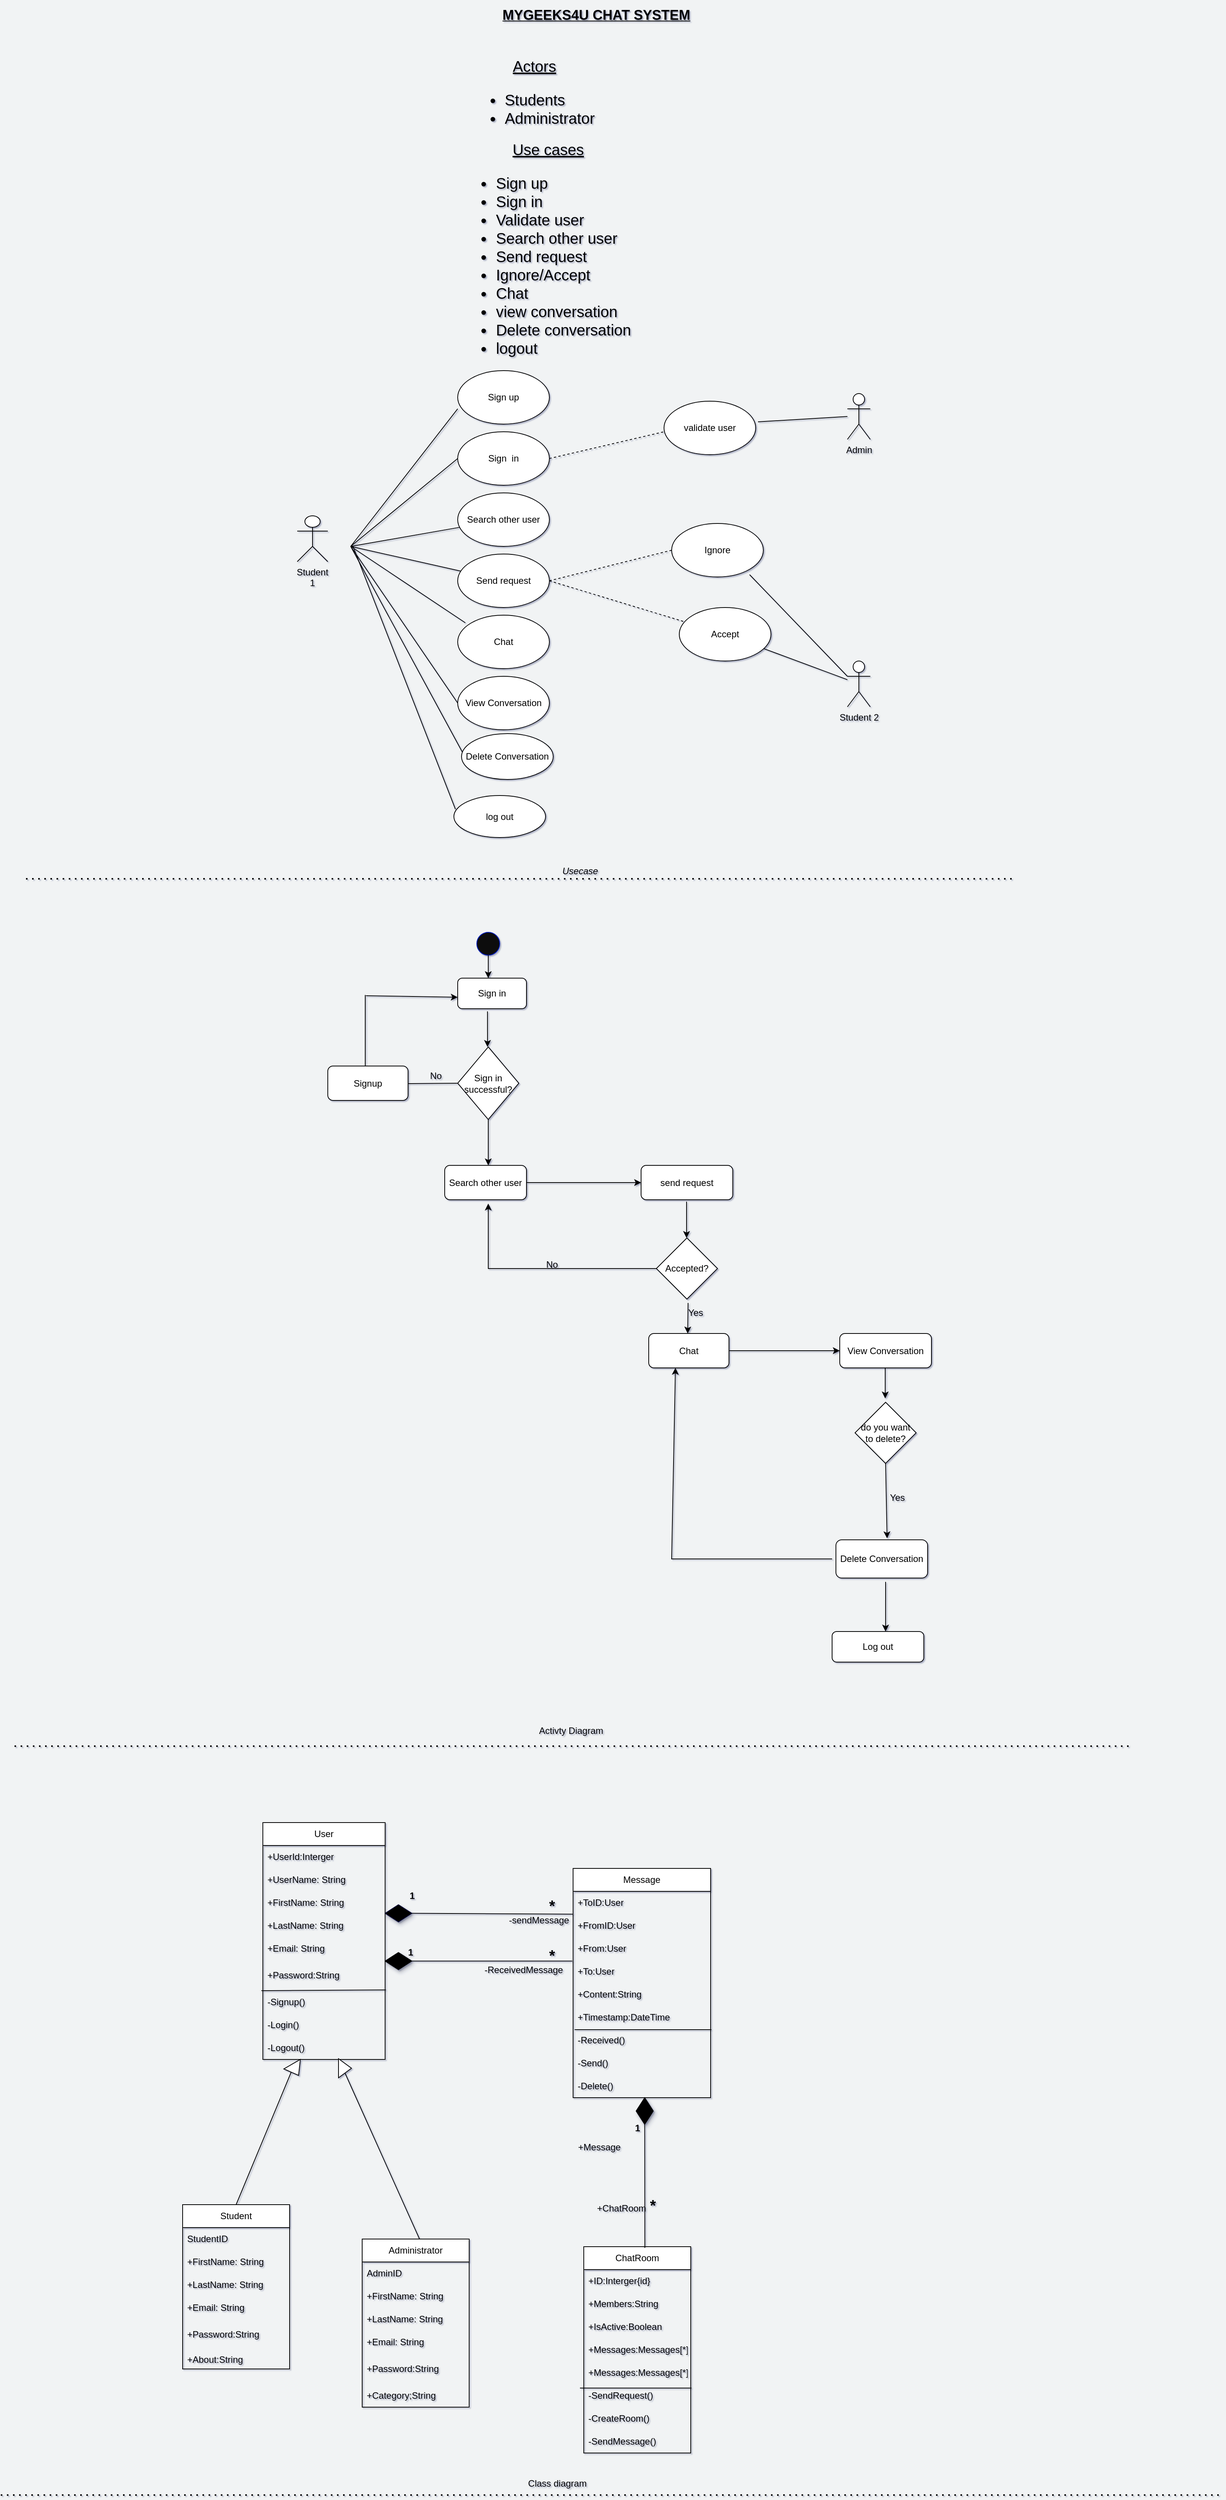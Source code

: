 <mxfile version="21.6.8" type="device">
  <diagram name="Page-1" id="Z4-X76-_i8K1NC46vteE">
    <mxGraphModel dx="1539" dy="2340" grid="1" gridSize="5" guides="1" tooltips="1" connect="1" arrows="1" fold="1" page="1" pageScale="1" pageWidth="1100" pageHeight="850" background="#f1f3f4" math="0" shadow="1">
      <root>
        <object label="" id="0">
          <mxCell />
        </object>
        <mxCell id="1" parent="0" />
        <object label="Student 1" id="GSfRpf7HkKTyRdPEapyl-1">
          <mxCell style="shape=umlActor;verticalLabelPosition=bottom;verticalAlign=top;html=1;outlineConnect=0;whiteSpace=wrap;" parent="1" vertex="1">
            <mxGeometry x="-90" y="-950" width="40" height="60" as="geometry" />
          </mxCell>
        </object>
        <mxCell id="m34tFxrEt88R47XqFKir-2" value="Sign up" style="ellipse;whiteSpace=wrap;html=1;" parent="1" vertex="1">
          <mxGeometry x="120" y="-1140" width="120" height="70" as="geometry" />
        </mxCell>
        <mxCell id="m34tFxrEt88R47XqFKir-3" value="Sign&amp;nbsp; in" style="ellipse;whiteSpace=wrap;html=1;" parent="1" vertex="1">
          <mxGeometry x="120" y="-1060" width="120" height="70" as="geometry" />
        </mxCell>
        <mxCell id="m34tFxrEt88R47XqFKir-4" value="Search other user" style="ellipse;whiteSpace=wrap;html=1;" parent="1" vertex="1">
          <mxGeometry x="120" y="-980" width="120" height="70" as="geometry" />
        </mxCell>
        <mxCell id="m34tFxrEt88R47XqFKir-5" value="&lt;b&gt;&lt;font style=&quot;font-size: 18px;&quot;&gt;&lt;u&gt;MYGEEKS4U CHAT SYSTEM&lt;/u&gt;&lt;/font&gt;&lt;/b&gt;" style="text;html=1;align=center;verticalAlign=middle;resizable=0;points=[];autosize=1;strokeColor=none;fillColor=none;" parent="1" vertex="1">
          <mxGeometry x="168" y="-1625" width="265" height="40" as="geometry" />
        </mxCell>
        <mxCell id="m34tFxrEt88R47XqFKir-6" value="Send request" style="ellipse;whiteSpace=wrap;html=1;" parent="1" vertex="1">
          <mxGeometry x="120" y="-900" width="120" height="70" as="geometry" />
        </mxCell>
        <mxCell id="m34tFxrEt88R47XqFKir-7" value="Chat" style="ellipse;whiteSpace=wrap;html=1;" parent="1" vertex="1">
          <mxGeometry x="120" y="-820" width="120" height="70" as="geometry" />
        </mxCell>
        <mxCell id="m34tFxrEt88R47XqFKir-8" value="View Conversation" style="ellipse;whiteSpace=wrap;html=1;" parent="1" vertex="1">
          <mxGeometry x="120" y="-740" width="120" height="70" as="geometry" />
        </mxCell>
        <mxCell id="m34tFxrEt88R47XqFKir-9" value="Delete Conversation" style="ellipse;whiteSpace=wrap;html=1;" parent="1" vertex="1">
          <mxGeometry x="125" y="-665" width="120" height="60" as="geometry" />
        </mxCell>
        <mxCell id="m34tFxrEt88R47XqFKir-10" value="" style="endArrow=none;html=1;rounded=0;entryX=0;entryY=0.714;entryDx=0;entryDy=0;entryPerimeter=0;" parent="1" target="m34tFxrEt88R47XqFKir-2" edge="1">
          <mxGeometry width="50" height="50" relative="1" as="geometry">
            <mxPoint x="-20" y="-910" as="sourcePoint" />
            <mxPoint x="30" y="-960" as="targetPoint" />
          </mxGeometry>
        </mxCell>
        <mxCell id="m34tFxrEt88R47XqFKir-11" value="" style="endArrow=none;html=1;rounded=0;" parent="1" target="m34tFxrEt88R47XqFKir-6" edge="1">
          <mxGeometry width="50" height="50" relative="1" as="geometry">
            <mxPoint x="-20" y="-910" as="sourcePoint" />
            <mxPoint x="50" y="-930" as="targetPoint" />
          </mxGeometry>
        </mxCell>
        <mxCell id="m34tFxrEt88R47XqFKir-12" value="" style="endArrow=none;html=1;rounded=0;" parent="1" target="m34tFxrEt88R47XqFKir-4" edge="1">
          <mxGeometry width="50" height="50" relative="1" as="geometry">
            <mxPoint x="-20" y="-910" as="sourcePoint" />
            <mxPoint x="40" y="-950" as="targetPoint" />
          </mxGeometry>
        </mxCell>
        <mxCell id="m34tFxrEt88R47XqFKir-13" value="" style="endArrow=none;html=1;rounded=0;entryX=0;entryY=0.5;entryDx=0;entryDy=0;" parent="1" target="m34tFxrEt88R47XqFKir-3" edge="1">
          <mxGeometry width="50" height="50" relative="1" as="geometry">
            <mxPoint x="-20" y="-910" as="sourcePoint" />
            <mxPoint x="30" y="-960" as="targetPoint" />
          </mxGeometry>
        </mxCell>
        <mxCell id="m34tFxrEt88R47XqFKir-14" value="" style="endArrow=none;html=1;rounded=0;" parent="1" edge="1">
          <mxGeometry width="50" height="50" relative="1" as="geometry">
            <mxPoint x="-20" y="-910" as="sourcePoint" />
            <mxPoint x="-20" y="-910" as="targetPoint" />
            <Array as="points">
              <mxPoint x="130" y="-810" />
            </Array>
          </mxGeometry>
        </mxCell>
        <mxCell id="m34tFxrEt88R47XqFKir-16" value="" style="endArrow=none;html=1;rounded=0;entryX=0;entryY=0.5;entryDx=0;entryDy=0;" parent="1" target="m34tFxrEt88R47XqFKir-8" edge="1">
          <mxGeometry width="50" height="50" relative="1" as="geometry">
            <mxPoint x="-20" y="-910" as="sourcePoint" />
            <mxPoint x="10" y="-850" as="targetPoint" />
          </mxGeometry>
        </mxCell>
        <mxCell id="m34tFxrEt88R47XqFKir-24" value="" style="endArrow=none;html=1;rounded=0;exitX=0.008;exitY=0.4;exitDx=0;exitDy=0;exitPerimeter=0;" parent="1" source="m34tFxrEt88R47XqFKir-9" edge="1">
          <mxGeometry width="50" height="50" relative="1" as="geometry">
            <mxPoint y="-780" as="sourcePoint" />
            <mxPoint x="-20" y="-910" as="targetPoint" />
          </mxGeometry>
        </mxCell>
        <mxCell id="m34tFxrEt88R47XqFKir-28" value="Student 2" style="shape=umlActor;verticalLabelPosition=bottom;verticalAlign=top;html=1;outlineConnect=0;" parent="1" vertex="1">
          <mxGeometry x="630" y="-760" width="30" height="60" as="geometry" />
        </mxCell>
        <mxCell id="m34tFxrEt88R47XqFKir-29" value="Ignore" style="ellipse;whiteSpace=wrap;html=1;" parent="1" vertex="1">
          <mxGeometry x="400" y="-940" width="120" height="70" as="geometry" />
        </mxCell>
        <mxCell id="m34tFxrEt88R47XqFKir-30" value="Accept" style="ellipse;whiteSpace=wrap;html=1;" parent="1" vertex="1">
          <mxGeometry x="410" y="-830" width="120" height="70" as="geometry" />
        </mxCell>
        <mxCell id="m34tFxrEt88R47XqFKir-32" value="" style="endArrow=none;dashed=1;html=1;rounded=0;entryX=0.058;entryY=0.267;entryDx=0;entryDy=0;entryPerimeter=0;exitX=1;exitY=0.5;exitDx=0;exitDy=0;" parent="1" source="m34tFxrEt88R47XqFKir-6" target="m34tFxrEt88R47XqFKir-30" edge="1">
          <mxGeometry width="50" height="50" relative="1" as="geometry">
            <mxPoint x="250" y="-790" as="sourcePoint" />
            <mxPoint x="460" y="-870" as="targetPoint" />
          </mxGeometry>
        </mxCell>
        <mxCell id="m34tFxrEt88R47XqFKir-33" value="" style="endArrow=none;dashed=1;html=1;rounded=0;entryX=0;entryY=0.5;entryDx=0;entryDy=0;exitX=1;exitY=0.5;exitDx=0;exitDy=0;" parent="1" source="m34tFxrEt88R47XqFKir-6" target="m34tFxrEt88R47XqFKir-29" edge="1">
          <mxGeometry width="50" height="50" relative="1" as="geometry">
            <mxPoint x="250" y="-870" as="sourcePoint" />
            <mxPoint x="460" y="-870" as="targetPoint" />
          </mxGeometry>
        </mxCell>
        <mxCell id="m34tFxrEt88R47XqFKir-34" value="" style="endArrow=none;html=1;rounded=0;entryX=0.85;entryY=0.957;entryDx=0;entryDy=0;entryPerimeter=0;" parent="1" target="m34tFxrEt88R47XqFKir-29" edge="1">
          <mxGeometry width="50" height="50" relative="1" as="geometry">
            <mxPoint x="630" y="-740" as="sourcePoint" />
            <mxPoint x="460" y="-870" as="targetPoint" />
          </mxGeometry>
        </mxCell>
        <mxCell id="m34tFxrEt88R47XqFKir-35" value="" style="endArrow=none;html=1;rounded=0;" parent="1" source="m34tFxrEt88R47XqFKir-28" target="m34tFxrEt88R47XqFKir-30" edge="1">
          <mxGeometry width="50" height="50" relative="1" as="geometry">
            <mxPoint x="410" y="-820" as="sourcePoint" />
            <mxPoint x="460" y="-870" as="targetPoint" />
          </mxGeometry>
        </mxCell>
        <mxCell id="m34tFxrEt88R47XqFKir-45" value="Admin&lt;br&gt;" style="shape=umlActor;verticalLabelPosition=bottom;verticalAlign=top;html=1;outlineConnect=0;" parent="1" vertex="1">
          <mxGeometry x="630" y="-1110" width="30" height="60" as="geometry" />
        </mxCell>
        <mxCell id="m34tFxrEt88R47XqFKir-46" value="validate user" style="ellipse;whiteSpace=wrap;html=1;" parent="1" vertex="1">
          <mxGeometry x="390" y="-1100" width="120" height="70" as="geometry" />
        </mxCell>
        <mxCell id="m34tFxrEt88R47XqFKir-48" value="" style="endArrow=none;html=1;rounded=0;exitX=1.025;exitY=0.386;exitDx=0;exitDy=0;exitPerimeter=0;" parent="1" source="m34tFxrEt88R47XqFKir-46" edge="1">
          <mxGeometry width="50" height="50" relative="1" as="geometry">
            <mxPoint x="580" y="-1030" as="sourcePoint" />
            <mxPoint x="630" y="-1080" as="targetPoint" />
          </mxGeometry>
        </mxCell>
        <mxCell id="m34tFxrEt88R47XqFKir-49" value="" style="endArrow=none;dashed=1;html=1;rounded=0;exitX=1;exitY=0.5;exitDx=0;exitDy=0;" parent="1" source="m34tFxrEt88R47XqFKir-3" edge="1">
          <mxGeometry width="50" height="50" relative="1" as="geometry">
            <mxPoint x="340" y="-1010" as="sourcePoint" />
            <mxPoint x="390" y="-1060" as="targetPoint" />
          </mxGeometry>
        </mxCell>
        <mxCell id="nk-HW6-lT5jXHNS1FOjJ-2" value="" style="ellipse;whiteSpace=wrap;html=1;aspect=fixed;strokeColor=#001DBC;fillColor=#0a0a0a;fontColor=#ffffff;" parent="1" vertex="1">
          <mxGeometry x="145" y="-405" width="30" height="30" as="geometry" />
        </mxCell>
        <mxCell id="nk-HW6-lT5jXHNS1FOjJ-3" value="Sign in" style="rounded=1;whiteSpace=wrap;html=1;" parent="1" vertex="1">
          <mxGeometry x="120" y="-345" width="90" height="40" as="geometry" />
        </mxCell>
        <mxCell id="nk-HW6-lT5jXHNS1FOjJ-4" value="" style="endArrow=classic;html=1;rounded=0;" parent="1" edge="1">
          <mxGeometry width="50" height="50" relative="1" as="geometry">
            <mxPoint x="160" y="-375" as="sourcePoint" />
            <mxPoint x="160" y="-345" as="targetPoint" />
          </mxGeometry>
        </mxCell>
        <mxCell id="nk-HW6-lT5jXHNS1FOjJ-5" value="Sign in successful?" style="rhombus;whiteSpace=wrap;html=1;" parent="1" vertex="1">
          <mxGeometry x="120" y="-255" width="80" height="95" as="geometry" />
        </mxCell>
        <mxCell id="nk-HW6-lT5jXHNS1FOjJ-6" value="" style="endArrow=classic;html=1;rounded=0;exitX=0.433;exitY=1.089;exitDx=0;exitDy=0;exitPerimeter=0;" parent="1" source="nk-HW6-lT5jXHNS1FOjJ-3" edge="1">
          <mxGeometry width="50" height="50" relative="1" as="geometry">
            <mxPoint x="135" y="-305" as="sourcePoint" />
            <mxPoint x="159" y="-255" as="targetPoint" />
          </mxGeometry>
        </mxCell>
        <mxCell id="nk-HW6-lT5jXHNS1FOjJ-7" value="" style="endArrow=none;html=1;rounded=0;exitX=0;exitY=0.5;exitDx=0;exitDy=0;" parent="1" source="nk-HW6-lT5jXHNS1FOjJ-5" edge="1">
          <mxGeometry width="50" height="50" relative="1" as="geometry">
            <mxPoint x="165" y="-120" as="sourcePoint" />
            <mxPoint x="55" y="-207" as="targetPoint" />
          </mxGeometry>
        </mxCell>
        <mxCell id="nk-HW6-lT5jXHNS1FOjJ-8" value="No" style="text;html=1;align=center;verticalAlign=middle;resizable=0;points=[];autosize=1;strokeColor=none;fillColor=none;" parent="1" vertex="1">
          <mxGeometry x="73" y="-232" width="35" height="30" as="geometry" />
        </mxCell>
        <mxCell id="nk-HW6-lT5jXHNS1FOjJ-9" value="Signup" style="rounded=1;whiteSpace=wrap;html=1;" parent="1" vertex="1">
          <mxGeometry x="-50" y="-230" width="105" height="45" as="geometry" />
        </mxCell>
        <mxCell id="nk-HW6-lT5jXHNS1FOjJ-10" value="" style="endArrow=none;html=1;rounded=0;" parent="1" edge="1">
          <mxGeometry width="50" height="50" relative="1" as="geometry">
            <mxPoint x="-1" y="-230" as="sourcePoint" />
            <mxPoint x="-1" y="-323" as="targetPoint" />
          </mxGeometry>
        </mxCell>
        <mxCell id="nk-HW6-lT5jXHNS1FOjJ-11" value="" style="endArrow=classic;html=1;rounded=0;" parent="1" edge="1">
          <mxGeometry width="50" height="50" relative="1" as="geometry">
            <mxPoint y="-322" as="sourcePoint" />
            <mxPoint x="120" y="-320" as="targetPoint" />
          </mxGeometry>
        </mxCell>
        <mxCell id="nk-HW6-lT5jXHNS1FOjJ-15" value="" style="endArrow=classic;html=1;rounded=0;" parent="1" source="nk-HW6-lT5jXHNS1FOjJ-5" edge="1">
          <mxGeometry width="50" height="50" relative="1" as="geometry">
            <mxPoint x="160" y="-155" as="sourcePoint" />
            <mxPoint x="160" y="-100" as="targetPoint" />
          </mxGeometry>
        </mxCell>
        <mxCell id="nk-HW6-lT5jXHNS1FOjJ-16" value="Search other user" style="rounded=1;whiteSpace=wrap;html=1;" parent="1" vertex="1">
          <mxGeometry x="103" y="-100" width="107" height="45" as="geometry" />
        </mxCell>
        <mxCell id="nk-HW6-lT5jXHNS1FOjJ-17" value="send request" style="rounded=1;whiteSpace=wrap;html=1;" parent="1" vertex="1">
          <mxGeometry x="360" y="-100" width="120" height="45" as="geometry" />
        </mxCell>
        <mxCell id="nk-HW6-lT5jXHNS1FOjJ-18" value="" style="endArrow=classic;html=1;rounded=0;exitX=1;exitY=0.5;exitDx=0;exitDy=0;entryX=0;entryY=0.5;entryDx=0;entryDy=0;" parent="1" source="nk-HW6-lT5jXHNS1FOjJ-16" target="nk-HW6-lT5jXHNS1FOjJ-17" edge="1">
          <mxGeometry width="50" height="50" relative="1" as="geometry">
            <mxPoint x="215" y="-65" as="sourcePoint" />
            <mxPoint x="265" y="-115" as="targetPoint" />
          </mxGeometry>
        </mxCell>
        <mxCell id="nk-HW6-lT5jXHNS1FOjJ-19" value="Accepted?" style="rhombus;whiteSpace=wrap;html=1;" parent="1" vertex="1">
          <mxGeometry x="380" y="-5" width="80" height="80" as="geometry" />
        </mxCell>
        <mxCell id="nk-HW6-lT5jXHNS1FOjJ-20" value="" style="endArrow=classic;html=1;rounded=0;" parent="1" edge="1">
          <mxGeometry width="50" height="50" relative="1" as="geometry">
            <mxPoint x="419.5" y="-52.5" as="sourcePoint" />
            <mxPoint x="419.5" y="-5" as="targetPoint" />
          </mxGeometry>
        </mxCell>
        <mxCell id="nk-HW6-lT5jXHNS1FOjJ-22" value="Chat&lt;br&gt;" style="rounded=1;whiteSpace=wrap;html=1;" parent="1" vertex="1">
          <mxGeometry x="370" y="120" width="105" height="45" as="geometry" />
        </mxCell>
        <mxCell id="nk-HW6-lT5jXHNS1FOjJ-23" value="" style="endArrow=classic;html=1;rounded=0;" parent="1" edge="1">
          <mxGeometry width="50" height="50" relative="1" as="geometry">
            <mxPoint x="421.48" y="80" as="sourcePoint" />
            <mxPoint x="421" y="120" as="targetPoint" />
          </mxGeometry>
        </mxCell>
        <mxCell id="nk-HW6-lT5jXHNS1FOjJ-24" value="Yes" style="text;html=1;align=center;verticalAlign=middle;resizable=0;points=[];autosize=1;strokeColor=none;fillColor=none;" parent="1" vertex="1">
          <mxGeometry x="411" y="78" width="40" height="30" as="geometry" />
        </mxCell>
        <mxCell id="nk-HW6-lT5jXHNS1FOjJ-26" value="" style="endArrow=classic;html=1;rounded=0;exitX=0;exitY=0.5;exitDx=0;exitDy=0;" parent="1" source="nk-HW6-lT5jXHNS1FOjJ-19" edge="1">
          <mxGeometry width="50" height="50" relative="1" as="geometry">
            <mxPoint x="343.5" y="137" as="sourcePoint" />
            <mxPoint x="160" y="-50" as="targetPoint" />
            <Array as="points">
              <mxPoint x="160" y="35" />
            </Array>
          </mxGeometry>
        </mxCell>
        <mxCell id="nk-HW6-lT5jXHNS1FOjJ-32" value="No" style="text;html=1;align=center;verticalAlign=middle;resizable=0;points=[];autosize=1;strokeColor=none;fillColor=none;" parent="1" vertex="1">
          <mxGeometry x="225" y="15" width="35" height="30" as="geometry" />
        </mxCell>
        <mxCell id="nk-HW6-lT5jXHNS1FOjJ-33" value="" style="endArrow=none;dashed=1;html=1;dashPattern=1 3;strokeWidth=2;rounded=0;" parent="1" edge="1">
          <mxGeometry width="50" height="50" relative="1" as="geometry">
            <mxPoint x="-445" y="-475" as="sourcePoint" />
            <mxPoint x="851" y="-475" as="targetPoint" />
          </mxGeometry>
        </mxCell>
        <mxCell id="nk-HW6-lT5jXHNS1FOjJ-34" value="&lt;i&gt;Usecase&lt;/i&gt;" style="text;html=1;align=left;verticalAlign=middle;resizable=0;points=[];autosize=1;strokeColor=none;fillColor=none;" parent="1" vertex="1">
          <mxGeometry x="255" y="-500" width="70" height="30" as="geometry" />
        </mxCell>
        <mxCell id="nk-HW6-lT5jXHNS1FOjJ-35" value="View Conversation" style="rounded=1;whiteSpace=wrap;html=1;" parent="1" vertex="1">
          <mxGeometry x="620" y="120" width="120" height="45" as="geometry" />
        </mxCell>
        <mxCell id="nk-HW6-lT5jXHNS1FOjJ-36" value="Delete Conversation" style="rounded=1;whiteSpace=wrap;html=1;" parent="1" vertex="1">
          <mxGeometry x="615" y="390" width="120" height="50" as="geometry" />
        </mxCell>
        <mxCell id="nk-HW6-lT5jXHNS1FOjJ-37" value="do you want to delete?" style="rhombus;whiteSpace=wrap;html=1;" parent="1" vertex="1">
          <mxGeometry x="640" y="210" width="80" height="80" as="geometry" />
        </mxCell>
        <mxCell id="nk-HW6-lT5jXHNS1FOjJ-38" value="" style="endArrow=classic;html=1;rounded=0;entryX=0;entryY=0.5;entryDx=0;entryDy=0;exitX=1;exitY=0.5;exitDx=0;exitDy=0;" parent="1" source="nk-HW6-lT5jXHNS1FOjJ-22" target="nk-HW6-lT5jXHNS1FOjJ-35" edge="1">
          <mxGeometry width="50" height="50" relative="1" as="geometry">
            <mxPoint x="415" y="180" as="sourcePoint" />
            <mxPoint x="465" y="130" as="targetPoint" />
          </mxGeometry>
        </mxCell>
        <mxCell id="nk-HW6-lT5jXHNS1FOjJ-39" value="" style="endArrow=classic;html=1;rounded=0;" parent="1" edge="1">
          <mxGeometry width="50" height="50" relative="1" as="geometry">
            <mxPoint x="679.5" y="165" as="sourcePoint" />
            <mxPoint x="679.5" y="205" as="targetPoint" />
          </mxGeometry>
        </mxCell>
        <mxCell id="nk-HW6-lT5jXHNS1FOjJ-40" value="" style="endArrow=classic;html=1;rounded=0;exitX=0.5;exitY=1;exitDx=0;exitDy=0;entryX=0.558;entryY=-0.04;entryDx=0;entryDy=0;entryPerimeter=0;" parent="1" source="nk-HW6-lT5jXHNS1FOjJ-37" target="nk-HW6-lT5jXHNS1FOjJ-36" edge="1">
          <mxGeometry width="50" height="50" relative="1" as="geometry">
            <mxPoint x="420" y="405" as="sourcePoint" />
            <mxPoint x="425" y="430" as="targetPoint" />
          </mxGeometry>
        </mxCell>
        <mxCell id="nk-HW6-lT5jXHNS1FOjJ-41" value="Yes" style="text;html=1;align=center;verticalAlign=middle;resizable=0;points=[];autosize=1;strokeColor=none;fillColor=none;" parent="1" vertex="1">
          <mxGeometry x="675" y="320" width="40" height="30" as="geometry" />
        </mxCell>
        <mxCell id="nk-HW6-lT5jXHNS1FOjJ-42" value="" style="endArrow=classic;html=1;rounded=0;entryX=0.333;entryY=1;entryDx=0;entryDy=0;entryPerimeter=0;" parent="1" target="nk-HW6-lT5jXHNS1FOjJ-22" edge="1">
          <mxGeometry width="50" height="50" relative="1" as="geometry">
            <mxPoint x="610" y="415" as="sourcePoint" />
            <mxPoint x="530" y="310" as="targetPoint" />
            <Array as="points">
              <mxPoint x="400" y="415" />
            </Array>
          </mxGeometry>
        </mxCell>
        <mxCell id="nk-HW6-lT5jXHNS1FOjJ-43" value="Log out" style="rounded=1;whiteSpace=wrap;html=1;" parent="1" vertex="1">
          <mxGeometry x="610" y="510" width="120" height="40" as="geometry" />
        </mxCell>
        <mxCell id="nk-HW6-lT5jXHNS1FOjJ-44" value="" style="endArrow=classic;html=1;rounded=0;entryX=0.583;entryY=0;entryDx=0;entryDy=0;entryPerimeter=0;" parent="1" target="nk-HW6-lT5jXHNS1FOjJ-43" edge="1">
          <mxGeometry width="50" height="50" relative="1" as="geometry">
            <mxPoint x="680" y="445" as="sourcePoint" />
            <mxPoint x="695" y="415" as="targetPoint" />
          </mxGeometry>
        </mxCell>
        <mxCell id="nk-HW6-lT5jXHNS1FOjJ-45" value="" style="endArrow=none;dashed=1;html=1;dashPattern=1 3;strokeWidth=2;rounded=0;" parent="1" edge="1">
          <mxGeometry width="50" height="50" relative="1" as="geometry">
            <mxPoint x="-460" y="660" as="sourcePoint" />
            <mxPoint x="1000" y="660" as="targetPoint" />
          </mxGeometry>
        </mxCell>
        <mxCell id="nk-HW6-lT5jXHNS1FOjJ-46" value="Activty Diagram" style="text;html=1;align=center;verticalAlign=middle;resizable=0;points=[];autosize=1;strokeColor=none;fillColor=none;" parent="1" vertex="1">
          <mxGeometry x="215" y="625" width="105" height="30" as="geometry" />
        </mxCell>
        <mxCell id="nk-HW6-lT5jXHNS1FOjJ-47" value="log out" style="ellipse;whiteSpace=wrap;html=1;" parent="1" vertex="1">
          <mxGeometry x="115" y="-584" width="120" height="55" as="geometry" />
        </mxCell>
        <mxCell id="nk-HW6-lT5jXHNS1FOjJ-50" value="" style="endArrow=none;html=1;rounded=0;exitX=0.017;exitY=0.327;exitDx=0;exitDy=0;exitPerimeter=0;" parent="1" source="nk-HW6-lT5jXHNS1FOjJ-47" edge="1">
          <mxGeometry width="50" height="50" relative="1" as="geometry">
            <mxPoint x="105" y="-565" as="sourcePoint" />
            <mxPoint x="-17" y="-910" as="targetPoint" />
          </mxGeometry>
        </mxCell>
        <mxCell id="jf0z8NG1vs1mf_S_j24v-9" value="User" style="swimlane;fontStyle=0;childLayout=stackLayout;horizontal=1;startSize=30;horizontalStack=0;resizeParent=1;resizeParentMax=0;resizeLast=0;collapsible=1;marginBottom=0;whiteSpace=wrap;html=1;" parent="1" vertex="1">
          <mxGeometry x="-135" y="760" width="160" height="310" as="geometry" />
        </mxCell>
        <mxCell id="Trp3Tn5dPviKlCJHLu38-11" value="+UserId:Interger" style="text;strokeColor=none;fillColor=none;align=left;verticalAlign=middle;spacingLeft=4;spacingRight=4;overflow=hidden;points=[[0,0.5],[1,0.5]];portConstraint=eastwest;rotatable=0;whiteSpace=wrap;html=1;" parent="jf0z8NG1vs1mf_S_j24v-9" vertex="1">
          <mxGeometry y="30" width="160" height="30" as="geometry" />
        </mxCell>
        <mxCell id="p6NRK59MVq9YujgwilfF-1" value="+UserName: String" style="text;strokeColor=none;fillColor=none;align=left;verticalAlign=middle;spacingLeft=4;spacingRight=4;overflow=hidden;points=[[0,0.5],[1,0.5]];portConstraint=eastwest;rotatable=0;whiteSpace=wrap;html=1;" vertex="1" parent="jf0z8NG1vs1mf_S_j24v-9">
          <mxGeometry y="60" width="160" height="30" as="geometry" />
        </mxCell>
        <mxCell id="Trp3Tn5dPviKlCJHLu38-4" value="+FirstName: String" style="text;strokeColor=none;fillColor=none;align=left;verticalAlign=middle;spacingLeft=4;spacingRight=4;overflow=hidden;points=[[0,0.5],[1,0.5]];portConstraint=eastwest;rotatable=0;whiteSpace=wrap;html=1;" parent="jf0z8NG1vs1mf_S_j24v-9" vertex="1">
          <mxGeometry y="90" width="160" height="30" as="geometry" />
        </mxCell>
        <mxCell id="jf0z8NG1vs1mf_S_j24v-10" value="+LastName: String" style="text;strokeColor=none;fillColor=none;align=left;verticalAlign=middle;spacingLeft=4;spacingRight=4;overflow=hidden;points=[[0,0.5],[1,0.5]];portConstraint=eastwest;rotatable=0;whiteSpace=wrap;html=1;" parent="jf0z8NG1vs1mf_S_j24v-9" vertex="1">
          <mxGeometry y="120" width="160" height="30" as="geometry" />
        </mxCell>
        <mxCell id="jf0z8NG1vs1mf_S_j24v-12" value="+Email: String" style="text;strokeColor=none;fillColor=none;align=left;verticalAlign=middle;spacingLeft=4;spacingRight=4;overflow=hidden;points=[[0,0.5],[1,0.5]];portConstraint=eastwest;rotatable=0;whiteSpace=wrap;html=1;" parent="jf0z8NG1vs1mf_S_j24v-9" vertex="1">
          <mxGeometry y="150" width="160" height="30" as="geometry" />
        </mxCell>
        <mxCell id="Trp3Tn5dPviKlCJHLu38-5" value="+Password:String" style="text;strokeColor=none;fillColor=none;align=left;verticalAlign=middle;spacingLeft=4;spacingRight=4;overflow=hidden;points=[[0,0.5],[1,0.5]];portConstraint=eastwest;rotatable=0;whiteSpace=wrap;html=1;" parent="jf0z8NG1vs1mf_S_j24v-9" vertex="1">
          <mxGeometry y="180" width="160" height="40" as="geometry" />
        </mxCell>
        <mxCell id="jf0z8NG1vs1mf_S_j24v-37" value="" style="endArrow=none;html=1;rounded=0;entryX=-0.012;entryY=0;entryDx=0;entryDy=0;entryPerimeter=0;exitX=1.006;exitY=-0.033;exitDx=0;exitDy=0;exitPerimeter=0;" parent="jf0z8NG1vs1mf_S_j24v-9" source="jf0z8NG1vs1mf_S_j24v-32" target="jf0z8NG1vs1mf_S_j24v-32" edge="1">
          <mxGeometry width="50" height="50" relative="1" as="geometry">
            <mxPoint x="200" y="247.5" as="sourcePoint" />
            <mxPoint x="235" y="317.5" as="targetPoint" />
          </mxGeometry>
        </mxCell>
        <mxCell id="jf0z8NG1vs1mf_S_j24v-32" value="-Signup()" style="text;strokeColor=none;fillColor=none;align=left;verticalAlign=middle;spacingLeft=4;spacingRight=4;overflow=hidden;points=[[0,0.5],[1,0.5]];portConstraint=eastwest;rotatable=1;whiteSpace=wrap;html=1;movable=1;resizable=1;deletable=1;editable=1;locked=0;connectable=1;" parent="jf0z8NG1vs1mf_S_j24v-9" vertex="1">
          <mxGeometry y="220" width="160" height="30" as="geometry" />
        </mxCell>
        <mxCell id="Trp3Tn5dPviKlCJHLu38-10" value="-Login()" style="text;strokeColor=none;fillColor=none;align=left;verticalAlign=middle;spacingLeft=4;spacingRight=4;overflow=hidden;points=[[0,0.5],[1,0.5]];portConstraint=eastwest;rotatable=1;whiteSpace=wrap;html=1;movable=1;resizable=1;deletable=1;editable=1;locked=0;connectable=1;" parent="jf0z8NG1vs1mf_S_j24v-9" vertex="1">
          <mxGeometry y="250" width="160" height="30" as="geometry" />
        </mxCell>
        <mxCell id="jf0z8NG1vs1mf_S_j24v-38" value="-Logout()" style="text;strokeColor=none;fillColor=none;align=left;verticalAlign=middle;spacingLeft=4;spacingRight=4;overflow=hidden;points=[[0,0.5],[1,0.5]];portConstraint=eastwest;rotatable=1;whiteSpace=wrap;html=1;movable=1;resizable=1;deletable=1;editable=1;locked=0;connectable=1;" parent="jf0z8NG1vs1mf_S_j24v-9" vertex="1">
          <mxGeometry y="280" width="160" height="30" as="geometry" />
        </mxCell>
        <mxCell id="jf0z8NG1vs1mf_S_j24v-13" value="Message" style="swimlane;fontStyle=0;childLayout=stackLayout;horizontal=1;startSize=30;horizontalStack=0;resizeParent=1;resizeParentMax=0;resizeLast=0;collapsible=1;marginBottom=0;whiteSpace=wrap;html=1;" parent="1" vertex="1">
          <mxGeometry x="271" y="820" width="180" height="300" as="geometry">
            <mxRectangle x="130" y="725" width="55" height="30" as="alternateBounds" />
          </mxGeometry>
        </mxCell>
        <mxCell id="Trp3Tn5dPviKlCJHLu38-33" value="+ToID:User" style="text;strokeColor=none;fillColor=none;align=left;verticalAlign=middle;spacingLeft=4;spacingRight=4;overflow=hidden;points=[[0,0.5],[1,0.5]];portConstraint=eastwest;rotatable=0;whiteSpace=wrap;html=1;" parent="jf0z8NG1vs1mf_S_j24v-13" vertex="1">
          <mxGeometry y="30" width="180" height="30" as="geometry" />
        </mxCell>
        <mxCell id="Trp3Tn5dPviKlCJHLu38-34" value="+FromID:User" style="text;strokeColor=none;fillColor=none;align=left;verticalAlign=middle;spacingLeft=4;spacingRight=4;overflow=hidden;points=[[0,0.5],[1,0.5]];portConstraint=eastwest;rotatable=0;whiteSpace=wrap;html=1;" parent="jf0z8NG1vs1mf_S_j24v-13" vertex="1">
          <mxGeometry y="60" width="180" height="30" as="geometry" />
        </mxCell>
        <mxCell id="jf0z8NG1vs1mf_S_j24v-17" value="+From:User" style="text;strokeColor=none;fillColor=none;align=left;verticalAlign=middle;spacingLeft=4;spacingRight=4;overflow=hidden;points=[[0,0.5],[1,0.5]];portConstraint=eastwest;rotatable=0;whiteSpace=wrap;html=1;" parent="jf0z8NG1vs1mf_S_j24v-13" vertex="1">
          <mxGeometry y="90" width="180" height="30" as="geometry" />
        </mxCell>
        <mxCell id="jf0z8NG1vs1mf_S_j24v-21" value="+To:User" style="text;strokeColor=none;fillColor=none;align=left;verticalAlign=middle;spacingLeft=4;spacingRight=4;overflow=hidden;points=[[0,0.5],[1,0.5]];portConstraint=eastwest;rotatable=0;whiteSpace=wrap;html=1;" parent="jf0z8NG1vs1mf_S_j24v-13" vertex="1">
          <mxGeometry y="120" width="180" height="30" as="geometry" />
        </mxCell>
        <mxCell id="jf0z8NG1vs1mf_S_j24v-14" value="+Content:String" style="text;strokeColor=none;fillColor=none;align=left;verticalAlign=middle;spacingLeft=4;spacingRight=4;overflow=hidden;points=[[0,0.5],[1,0.5]];portConstraint=eastwest;rotatable=0;whiteSpace=wrap;html=1;" parent="jf0z8NG1vs1mf_S_j24v-13" vertex="1">
          <mxGeometry y="150" width="180" height="30" as="geometry" />
        </mxCell>
        <mxCell id="jf0z8NG1vs1mf_S_j24v-16" value="+Timestamp:DateTime" style="text;strokeColor=none;fillColor=none;align=left;verticalAlign=middle;spacingLeft=4;spacingRight=4;overflow=hidden;points=[[0,0.5],[1,0.5]];portConstraint=eastwest;rotatable=0;whiteSpace=wrap;html=1;" parent="jf0z8NG1vs1mf_S_j24v-13" vertex="1">
          <mxGeometry y="180" width="180" height="30" as="geometry" />
        </mxCell>
        <mxCell id="Trp3Tn5dPviKlCJHLu38-35" value="-Received()" style="text;strokeColor=none;fillColor=none;align=left;verticalAlign=middle;spacingLeft=4;spacingRight=4;overflow=hidden;points=[[0,0.5],[1,0.5]];portConstraint=eastwest;rotatable=0;whiteSpace=wrap;html=1;" parent="jf0z8NG1vs1mf_S_j24v-13" vertex="1">
          <mxGeometry y="210" width="180" height="30" as="geometry" />
        </mxCell>
        <mxCell id="Trp3Tn5dPviKlCJHLu38-36" value="-Send()" style="text;strokeColor=none;fillColor=none;align=left;verticalAlign=middle;spacingLeft=4;spacingRight=4;overflow=hidden;points=[[0,0.5],[1,0.5]];portConstraint=eastwest;rotatable=0;whiteSpace=wrap;html=1;" parent="jf0z8NG1vs1mf_S_j24v-13" vertex="1">
          <mxGeometry y="240" width="180" height="30" as="geometry" />
        </mxCell>
        <mxCell id="Trp3Tn5dPviKlCJHLu38-40" value="-Delete()" style="text;strokeColor=none;fillColor=none;align=left;verticalAlign=middle;spacingLeft=4;spacingRight=4;overflow=hidden;points=[[0,0.5],[1,0.5]];portConstraint=eastwest;rotatable=0;whiteSpace=wrap;html=1;" parent="jf0z8NG1vs1mf_S_j24v-13" vertex="1">
          <mxGeometry y="270" width="180" height="30" as="geometry" />
        </mxCell>
        <mxCell id="Trp3Tn5dPviKlCJHLu38-43" value="" style="endArrow=none;html=1;rounded=0;exitX=0.011;exitY=0.033;exitDx=0;exitDy=0;exitPerimeter=0;entryX=1.006;entryY=0.033;entryDx=0;entryDy=0;entryPerimeter=0;" parent="jf0z8NG1vs1mf_S_j24v-13" source="Trp3Tn5dPviKlCJHLu38-35" target="Trp3Tn5dPviKlCJHLu38-35" edge="1">
          <mxGeometry width="50" height="50" relative="1" as="geometry">
            <mxPoint x="-16" y="210" as="sourcePoint" />
            <mxPoint x="34" y="160" as="targetPoint" />
          </mxGeometry>
        </mxCell>
        <mxCell id="jf0z8NG1vs1mf_S_j24v-22" value="ChatRoom" style="swimlane;fontStyle=0;childLayout=stackLayout;horizontal=1;startSize=30;horizontalStack=0;resizeParent=1;resizeParentMax=0;resizeLast=0;collapsible=1;marginBottom=0;whiteSpace=wrap;html=1;" parent="1" vertex="1">
          <mxGeometry x="285" y="1315" width="140" height="270" as="geometry" />
        </mxCell>
        <mxCell id="jf0z8NG1vs1mf_S_j24v-23" value="+ID:Interger{id}" style="text;strokeColor=none;fillColor=none;align=left;verticalAlign=middle;spacingLeft=4;spacingRight=4;overflow=hidden;points=[[0,0.5],[1,0.5]];portConstraint=eastwest;rotatable=0;whiteSpace=wrap;html=1;" parent="jf0z8NG1vs1mf_S_j24v-22" vertex="1">
          <mxGeometry y="30" width="140" height="30" as="geometry" />
        </mxCell>
        <mxCell id="Trp3Tn5dPviKlCJHLu38-3" value="+Members:String" style="text;strokeColor=none;fillColor=none;align=left;verticalAlign=middle;spacingLeft=4;spacingRight=4;overflow=hidden;points=[[0,0.5],[1,0.5]];portConstraint=eastwest;rotatable=0;whiteSpace=wrap;html=1;" parent="jf0z8NG1vs1mf_S_j24v-22" vertex="1">
          <mxGeometry y="60" width="140" height="30" as="geometry" />
        </mxCell>
        <mxCell id="jf0z8NG1vs1mf_S_j24v-24" value="+IsActive:Boolean" style="text;strokeColor=none;fillColor=none;align=left;verticalAlign=middle;spacingLeft=4;spacingRight=4;overflow=hidden;points=[[0,0.5],[1,0.5]];portConstraint=eastwest;rotatable=0;whiteSpace=wrap;html=1;" parent="jf0z8NG1vs1mf_S_j24v-22" vertex="1">
          <mxGeometry y="90" width="140" height="30" as="geometry" />
        </mxCell>
        <mxCell id="Trp3Tn5dPviKlCJHLu38-46" value="" style="endArrow=none;html=1;rounded=0;exitX=1.007;exitY=1.167;exitDx=0;exitDy=0;exitPerimeter=0;" parent="jf0z8NG1vs1mf_S_j24v-22" edge="1" source="jf0z8NG1vs1mf_S_j24v-25">
          <mxGeometry width="50" height="50" relative="1" as="geometry">
            <mxPoint x="-57.5" y="120" as="sourcePoint" />
            <mxPoint x="-5" y="185" as="targetPoint" />
          </mxGeometry>
        </mxCell>
        <mxCell id="p6NRK59MVq9YujgwilfF-11" value="+Messages:Messages[*]" style="text;strokeColor=none;fillColor=none;align=left;verticalAlign=middle;spacingLeft=4;spacingRight=4;overflow=hidden;points=[[0,0.5],[1,0.5]];portConstraint=eastwest;rotatable=0;whiteSpace=wrap;html=1;" vertex="1" parent="jf0z8NG1vs1mf_S_j24v-22">
          <mxGeometry y="120" width="140" height="30" as="geometry" />
        </mxCell>
        <mxCell id="jf0z8NG1vs1mf_S_j24v-25" value="+Messages:Messages[*]" style="text;strokeColor=none;fillColor=none;align=left;verticalAlign=middle;spacingLeft=4;spacingRight=4;overflow=hidden;points=[[0,0.5],[1,0.5]];portConstraint=eastwest;rotatable=0;whiteSpace=wrap;html=1;" parent="jf0z8NG1vs1mf_S_j24v-22" vertex="1">
          <mxGeometry y="150" width="140" height="30" as="geometry" />
        </mxCell>
        <mxCell id="jf0z8NG1vs1mf_S_j24v-35" value="-SendRequest()" style="text;strokeColor=none;fillColor=none;align=left;verticalAlign=middle;spacingLeft=4;spacingRight=4;overflow=hidden;points=[[0,0.5],[1,0.5]];portConstraint=eastwest;rotatable=0;whiteSpace=wrap;html=1;" parent="jf0z8NG1vs1mf_S_j24v-22" vertex="1">
          <mxGeometry y="180" width="140" height="30" as="geometry" />
        </mxCell>
        <mxCell id="jf0z8NG1vs1mf_S_j24v-36" value="-CreateRoom()" style="text;strokeColor=none;fillColor=none;align=left;verticalAlign=middle;spacingLeft=4;spacingRight=4;overflow=hidden;points=[[0,0.5],[1,0.5]];portConstraint=eastwest;rotatable=0;whiteSpace=wrap;html=1;" parent="jf0z8NG1vs1mf_S_j24v-22" vertex="1">
          <mxGeometry y="210" width="140" height="30" as="geometry" />
        </mxCell>
        <mxCell id="Trp3Tn5dPviKlCJHLu38-45" value="-SendMessage()" style="text;strokeColor=none;fillColor=none;align=left;verticalAlign=middle;spacingLeft=4;spacingRight=4;overflow=hidden;points=[[0,0.5],[1,0.5]];portConstraint=eastwest;rotatable=0;whiteSpace=wrap;html=1;" parent="jf0z8NG1vs1mf_S_j24v-22" vertex="1">
          <mxGeometry y="240" width="140" height="30" as="geometry" />
        </mxCell>
        <mxCell id="jf0z8NG1vs1mf_S_j24v-43" value="" style="rhombus;blackSpace=wrap;html=1;shadow=1;rounded=0;arcSize=50;strokeColor=#000033;fillColor=#000000;" parent="1" vertex="1">
          <mxGeometry x="25" y="867.5" width="35" height="22.5" as="geometry" />
        </mxCell>
        <mxCell id="jf0z8NG1vs1mf_S_j24v-48" value="" style="rhombus;whiteSpace=wrap;html=1;shadow=1;rounded=0;arcSize=50;direction=south;fillColor=#030303;" parent="1" vertex="1">
          <mxGeometry x="353.5" y="1120" width="22.5" height="35" as="geometry" />
        </mxCell>
        <mxCell id="jf0z8NG1vs1mf_S_j24v-49" value="" style="rhombus;whiteSpace=wrap;html=1;shadow=1;rounded=0;arcSize=50;fillColor=#030303;" parent="1" vertex="1">
          <mxGeometry x="25" y="930" width="35" height="22.5" as="geometry" />
        </mxCell>
        <mxCell id="jf0z8NG1vs1mf_S_j24v-58" value="" style="endArrow=none;html=1;rounded=0;entryX=1;entryY=0.283;entryDx=0;entryDy=0;entryPerimeter=0;exitX=1;exitY=0.5;exitDx=0;exitDy=0;" parent="1" source="jf0z8NG1vs1mf_S_j24v-43" edge="1">
          <mxGeometry width="50" height="50" relative="1" as="geometry">
            <mxPoint x="55" y="877.63" as="sourcePoint" />
            <mxPoint x="271" y="879.87" as="targetPoint" />
          </mxGeometry>
        </mxCell>
        <mxCell id="jf0z8NG1vs1mf_S_j24v-60" value="&lt;b&gt;1&lt;/b&gt;" style="text;html=1;align=center;verticalAlign=middle;resizable=0;points=[];autosize=1;strokeColor=none;fillColor=none;" parent="1" vertex="1">
          <mxGeometry x="45" y="841.25" width="30" height="30" as="geometry" />
        </mxCell>
        <mxCell id="jf0z8NG1vs1mf_S_j24v-61" value="&lt;b&gt;&lt;font style=&quot;font-size: 20px;&quot;&gt;*&lt;/font&gt;&lt;/b&gt;" style="text;html=1;align=center;verticalAlign=middle;resizable=0;points=[];autosize=1;strokeColor=none;fillColor=none;" parent="1" vertex="1">
          <mxGeometry x="228" y="848" width="30" height="40" as="geometry" />
        </mxCell>
        <mxCell id="jf0z8NG1vs1mf_S_j24v-62" value="-sendMessage" style="text;html=1;align=center;verticalAlign=middle;resizable=0;points=[];autosize=1;strokeColor=none;fillColor=none;" parent="1" vertex="1">
          <mxGeometry x="176" y="872.5" width="100" height="30" as="geometry" />
        </mxCell>
        <mxCell id="jf0z8NG1vs1mf_S_j24v-63" value="" style="endArrow=none;html=1;rounded=0;exitX=1;exitY=0.5;exitDx=0;exitDy=0;entryX=1.016;entryY=0.108;entryDx=0;entryDy=0;entryPerimeter=0;" parent="1" source="jf0z8NG1vs1mf_S_j24v-49" target="jf0z8NG1vs1mf_S_j24v-66" edge="1">
          <mxGeometry width="50" height="50" relative="1" as="geometry">
            <mxPoint x="150" y="1005" as="sourcePoint" />
            <mxPoint x="200" y="955" as="targetPoint" />
          </mxGeometry>
        </mxCell>
        <mxCell id="jf0z8NG1vs1mf_S_j24v-64" value="&lt;b&gt;1&lt;/b&gt;" style="text;html=1;align=center;verticalAlign=middle;resizable=0;points=[];autosize=1;strokeColor=none;fillColor=none;" parent="1" vertex="1">
          <mxGeometry x="43" y="915" width="30" height="30" as="geometry" />
        </mxCell>
        <mxCell id="jf0z8NG1vs1mf_S_j24v-65" value="&lt;font size=&quot;1&quot; style=&quot;&quot;&gt;&lt;b style=&quot;font-size: 20px;&quot;&gt;*&lt;/b&gt;&lt;/font&gt;" style="text;html=1;align=center;verticalAlign=middle;resizable=0;points=[];autosize=1;strokeColor=none;fillColor=none;" parent="1" vertex="1">
          <mxGeometry x="228" y="913" width="30" height="40" as="geometry" />
        </mxCell>
        <mxCell id="jf0z8NG1vs1mf_S_j24v-66" value="-ReceivedMessage" style="text;html=1;align=center;verticalAlign=middle;resizable=0;points=[];autosize=1;strokeColor=none;fillColor=none;" parent="1" vertex="1">
          <mxGeometry x="143" y="938" width="125" height="30" as="geometry" />
        </mxCell>
        <mxCell id="jf0z8NG1vs1mf_S_j24v-68" value="" style="endArrow=none;html=1;rounded=0;entryX=1;entryY=0.5;entryDx=0;entryDy=0;exitX=0.571;exitY=0.006;exitDx=0;exitDy=0;exitPerimeter=0;" parent="1" source="jf0z8NG1vs1mf_S_j24v-22" target="jf0z8NG1vs1mf_S_j24v-48" edge="1">
          <mxGeometry width="50" height="50" relative="1" as="geometry">
            <mxPoint x="371" y="1125" as="sourcePoint" />
            <mxPoint x="150" y="1055" as="targetPoint" />
          </mxGeometry>
        </mxCell>
        <mxCell id="jf0z8NG1vs1mf_S_j24v-70" value="&lt;b&gt;&lt;font style=&quot;font-size: 20px;&quot;&gt;*&lt;/font&gt;&lt;/b&gt;" style="text;html=1;align=center;verticalAlign=middle;resizable=0;points=[];autosize=1;strokeColor=none;fillColor=none;" parent="1" vertex="1">
          <mxGeometry x="360" y="1240" width="30" height="40" as="geometry" />
        </mxCell>
        <mxCell id="jf0z8NG1vs1mf_S_j24v-93" value="+ChatRoom" style="text;html=1;align=center;verticalAlign=middle;resizable=0;points=[];autosize=1;strokeColor=none;fillColor=none;" parent="1" vertex="1">
          <mxGeometry x="291" y="1250" width="85" height="30" as="geometry" />
        </mxCell>
        <mxCell id="jf0z8NG1vs1mf_S_j24v-94" value="" style="endArrow=none;dashed=1;html=1;dashPattern=1 3;strokeWidth=2;rounded=0;" parent="1" edge="1">
          <mxGeometry width="50" height="50" relative="1" as="geometry">
            <mxPoint x="-478" y="1640" as="sourcePoint" />
            <mxPoint x="1119" y="1640" as="targetPoint" />
          </mxGeometry>
        </mxCell>
        <mxCell id="jf0z8NG1vs1mf_S_j24v-96" value="Class diagram" style="text;html=1;align=center;verticalAlign=middle;resizable=0;points=[];autosize=1;strokeColor=none;fillColor=none;" parent="1" vertex="1">
          <mxGeometry x="200" y="1610" width="100" height="30" as="geometry" />
        </mxCell>
        <mxCell id="jf0z8NG1vs1mf_S_j24v-97" value="&lt;font style=&quot;font-size: 20px;&quot;&gt;&lt;u&gt;Actors&lt;/u&gt;&lt;br&gt;&lt;/font&gt;&lt;ul style=&quot;font-size: 20px;&quot;&gt;&lt;li style=&quot;text-align: left;&quot;&gt;&lt;span style=&quot;background-color: initial;&quot;&gt;&lt;font style=&quot;font-size: 20px;&quot;&gt;Students&lt;/font&gt;&lt;/span&gt;&lt;/li&gt;&lt;li style=&quot;text-align: left;&quot;&gt;&lt;font style=&quot;font-size: 20px;&quot;&gt;Administrator&lt;/font&gt;&lt;/li&gt;&lt;/ul&gt;" style="text;html=1;align=center;verticalAlign=middle;resizable=0;points=[];autosize=1;strokeColor=none;fillColor=none;" parent="1" vertex="1">
          <mxGeometry x="130" y="-1560" width="180" height="130" as="geometry" />
        </mxCell>
        <mxCell id="jf0z8NG1vs1mf_S_j24v-98" value="&lt;font style=&quot;font-size: 20px;&quot;&gt;&lt;u&gt;Use cases&lt;/u&gt;&lt;br&gt;&lt;/font&gt;&lt;ul style=&quot;font-size: 20px;&quot;&gt;&lt;li style=&quot;text-align: left;&quot;&gt;Sign up&lt;/li&gt;&lt;li style=&quot;text-align: left;&quot;&gt;&lt;font style=&quot;font-size: 20px;&quot;&gt;Sign in&lt;/font&gt;&lt;/li&gt;&lt;li style=&quot;text-align: left;&quot;&gt;Validate user&lt;/li&gt;&lt;li style=&quot;text-align: left;&quot;&gt;&lt;font style=&quot;font-size: 20px;&quot;&gt;Search other user&lt;/font&gt;&lt;/li&gt;&lt;li style=&quot;text-align: left;&quot;&gt;&lt;font style=&quot;font-size: 20px;&quot;&gt;Send request&lt;/font&gt;&lt;/li&gt;&lt;li style=&quot;text-align: left;&quot;&gt;Ignore/Accept&lt;/li&gt;&lt;li style=&quot;text-align: left;&quot;&gt;&lt;font style=&quot;font-size: 20px;&quot;&gt;Chat&lt;/font&gt;&lt;/li&gt;&lt;li style=&quot;text-align: left;&quot;&gt;&lt;font style=&quot;font-size: 20px;&quot;&gt;view conversation&lt;/font&gt;&lt;/li&gt;&lt;li style=&quot;text-align: left;&quot;&gt;&lt;font style=&quot;font-size: 20px;&quot;&gt;Delete conversation&lt;/font&gt;&lt;/li&gt;&lt;li style=&quot;text-align: left;&quot;&gt;&lt;font style=&quot;font-size: 20px;&quot;&gt;logout&lt;/font&gt;&lt;/li&gt;&lt;/ul&gt;" style="text;html=1;align=center;verticalAlign=middle;resizable=0;points=[];autosize=1;strokeColor=none;fillColor=none;" parent="1" vertex="1">
          <mxGeometry x="118" y="-1450" width="240" height="320" as="geometry" />
        </mxCell>
        <mxCell id="Trp3Tn5dPviKlCJHLu38-12" value="Student" style="swimlane;fontStyle=0;childLayout=stackLayout;horizontal=1;startSize=30;horizontalStack=0;resizeParent=1;resizeParentMax=0;resizeLast=0;collapsible=1;marginBottom=0;whiteSpace=wrap;html=1;" parent="1" vertex="1">
          <mxGeometry x="-240" y="1260" width="140" height="215" as="geometry" />
        </mxCell>
        <mxCell id="Trp3Tn5dPviKlCJHLu38-13" value="StudentID" style="text;strokeColor=none;fillColor=none;align=left;verticalAlign=middle;spacingLeft=4;spacingRight=4;overflow=hidden;points=[[0,0.5],[1,0.5]];portConstraint=eastwest;rotatable=0;whiteSpace=wrap;html=1;" parent="Trp3Tn5dPviKlCJHLu38-12" vertex="1">
          <mxGeometry y="30" width="140" height="30" as="geometry" />
        </mxCell>
        <mxCell id="Trp3Tn5dPviKlCJHLu38-14" value="+FirstName: String" style="text;strokeColor=none;fillColor=none;align=left;verticalAlign=middle;spacingLeft=4;spacingRight=4;overflow=hidden;points=[[0,0.5],[1,0.5]];portConstraint=eastwest;rotatable=0;whiteSpace=wrap;html=1;" parent="Trp3Tn5dPviKlCJHLu38-12" vertex="1">
          <mxGeometry y="60" width="140" height="30" as="geometry" />
        </mxCell>
        <mxCell id="Trp3Tn5dPviKlCJHLu38-29" value="+LastName: String" style="text;strokeColor=none;fillColor=none;align=left;verticalAlign=middle;spacingLeft=4;spacingRight=4;overflow=hidden;points=[[0,0.5],[1,0.5]];portConstraint=eastwest;rotatable=0;whiteSpace=wrap;html=1;" parent="Trp3Tn5dPviKlCJHLu38-12" vertex="1">
          <mxGeometry y="90" width="140" height="30" as="geometry" />
        </mxCell>
        <mxCell id="Trp3Tn5dPviKlCJHLu38-25" value="+Email: String" style="text;strokeColor=none;fillColor=none;align=left;verticalAlign=middle;spacingLeft=4;spacingRight=4;overflow=hidden;points=[[0,0.5],[1,0.5]];portConstraint=eastwest;rotatable=0;whiteSpace=wrap;html=1;" parent="Trp3Tn5dPviKlCJHLu38-12" vertex="1">
          <mxGeometry y="120" width="140" height="30" as="geometry" />
        </mxCell>
        <mxCell id="Trp3Tn5dPviKlCJHLu38-26" value="+Password:String" style="text;strokeColor=none;fillColor=none;align=left;verticalAlign=middle;spacingLeft=4;spacingRight=4;overflow=hidden;points=[[0,0.5],[1,0.5]];portConstraint=eastwest;rotatable=0;whiteSpace=wrap;html=1;" parent="Trp3Tn5dPviKlCJHLu38-12" vertex="1">
          <mxGeometry y="150" width="140" height="40" as="geometry" />
        </mxCell>
        <mxCell id="jf0z8NG1vs1mf_S_j24v-20" value="+About:String" style="text;strokeColor=none;fillColor=none;align=left;verticalAlign=middle;spacingLeft=4;spacingRight=4;overflow=hidden;points=[[0,0.5],[1,0.5]];portConstraint=eastwest;rotatable=1;whiteSpace=wrap;html=1;movable=1;resizable=1;deletable=1;editable=1;locked=0;connectable=1;" parent="Trp3Tn5dPviKlCJHLu38-12" vertex="1">
          <mxGeometry y="190" width="140" height="25" as="geometry" />
        </mxCell>
        <mxCell id="Trp3Tn5dPviKlCJHLu38-16" value="Administrator" style="swimlane;fontStyle=0;childLayout=stackLayout;horizontal=1;startSize=30;horizontalStack=0;resizeParent=1;resizeParentMax=0;resizeLast=0;collapsible=1;marginBottom=0;whiteSpace=wrap;html=1;" parent="1" vertex="1">
          <mxGeometry x="-5" y="1305" width="140" height="220" as="geometry" />
        </mxCell>
        <mxCell id="Trp3Tn5dPviKlCJHLu38-17" value="AdminID" style="text;strokeColor=none;fillColor=none;align=left;verticalAlign=middle;spacingLeft=4;spacingRight=4;overflow=hidden;points=[[0,0.5],[1,0.5]];portConstraint=eastwest;rotatable=0;whiteSpace=wrap;html=1;" parent="Trp3Tn5dPviKlCJHLu38-16" vertex="1">
          <mxGeometry y="30" width="140" height="30" as="geometry" />
        </mxCell>
        <mxCell id="Trp3Tn5dPviKlCJHLu38-28" value="+FirstName: String" style="text;strokeColor=none;fillColor=none;align=left;verticalAlign=middle;spacingLeft=4;spacingRight=4;overflow=hidden;points=[[0,0.5],[1,0.5]];portConstraint=eastwest;rotatable=0;whiteSpace=wrap;html=1;" parent="Trp3Tn5dPviKlCJHLu38-16" vertex="1">
          <mxGeometry y="60" width="140" height="30" as="geometry" />
        </mxCell>
        <mxCell id="Trp3Tn5dPviKlCJHLu38-15" value="+LastName: String" style="text;strokeColor=none;fillColor=none;align=left;verticalAlign=middle;spacingLeft=4;spacingRight=4;overflow=hidden;points=[[0,0.5],[1,0.5]];portConstraint=eastwest;rotatable=0;whiteSpace=wrap;html=1;" parent="Trp3Tn5dPviKlCJHLu38-16" vertex="1">
          <mxGeometry y="90" width="140" height="30" as="geometry" />
        </mxCell>
        <mxCell id="Trp3Tn5dPviKlCJHLu38-30" value="+Email: String" style="text;strokeColor=none;fillColor=none;align=left;verticalAlign=middle;spacingLeft=4;spacingRight=4;overflow=hidden;points=[[0,0.5],[1,0.5]];portConstraint=eastwest;rotatable=0;whiteSpace=wrap;html=1;" parent="Trp3Tn5dPviKlCJHLu38-16" vertex="1">
          <mxGeometry y="120" width="140" height="30" as="geometry" />
        </mxCell>
        <mxCell id="Trp3Tn5dPviKlCJHLu38-31" value="+Password:String" style="text;strokeColor=none;fillColor=none;align=left;verticalAlign=middle;spacingLeft=4;spacingRight=4;overflow=hidden;points=[[0,0.5],[1,0.5]];portConstraint=eastwest;rotatable=0;whiteSpace=wrap;html=1;" parent="Trp3Tn5dPviKlCJHLu38-16" vertex="1">
          <mxGeometry y="150" width="140" height="40" as="geometry" />
        </mxCell>
        <mxCell id="Trp3Tn5dPviKlCJHLu38-18" value="+Category;String" style="text;strokeColor=none;fillColor=none;align=left;verticalAlign=middle;spacingLeft=4;spacingRight=4;overflow=hidden;points=[[0,0.5],[1,0.5]];portConstraint=eastwest;rotatable=0;whiteSpace=wrap;html=1;" parent="Trp3Tn5dPviKlCJHLu38-16" vertex="1">
          <mxGeometry y="190" width="140" height="30" as="geometry" />
        </mxCell>
        <mxCell id="Trp3Tn5dPviKlCJHLu38-20" value="" style="endArrow=none;html=1;rounded=0;exitX=0.5;exitY=0;exitDx=0;exitDy=0;entryX=0.5;entryY=1;entryDx=0;entryDy=0;" parent="1" source="Trp3Tn5dPviKlCJHLu38-12" target="Trp3Tn5dPviKlCJHLu38-22" edge="1">
          <mxGeometry width="50" height="50" relative="1" as="geometry">
            <mxPoint x="-180" y="1300" as="sourcePoint" />
            <mxPoint x="-110" y="1165" as="targetPoint" />
          </mxGeometry>
        </mxCell>
        <mxCell id="Trp3Tn5dPviKlCJHLu38-21" value="" style="endArrow=none;html=1;rounded=0;exitX=0.536;exitY=0;exitDx=0;exitDy=0;exitPerimeter=0;entryX=0.5;entryY=1;entryDx=0;entryDy=0;" parent="1" source="Trp3Tn5dPviKlCJHLu38-16" target="Trp3Tn5dPviKlCJHLu38-24" edge="1">
          <mxGeometry width="50" height="50" relative="1" as="geometry">
            <mxPoint x="95" y="1300" as="sourcePoint" />
            <mxPoint x="-15" y="1120" as="targetPoint" />
          </mxGeometry>
        </mxCell>
        <mxCell id="Trp3Tn5dPviKlCJHLu38-22" value="" style="triangle;whiteSpace=wrap;html=1;direction=south;rotation=-30;" parent="1" vertex="1">
          <mxGeometry x="-105" y="1075" width="25" height="17" as="geometry" />
        </mxCell>
        <mxCell id="Trp3Tn5dPviKlCJHLu38-24" value="" style="triangle;whiteSpace=wrap;html=1;direction=north;rotation=90;" parent="1" vertex="1">
          <mxGeometry x="-40" y="1073" width="25" height="17" as="geometry" />
        </mxCell>
        <mxCell id="Trp3Tn5dPviKlCJHLu38-39" value="&lt;b&gt;1&lt;/b&gt;" style="text;html=1;align=center;verticalAlign=middle;resizable=0;points=[];autosize=1;strokeColor=none;fillColor=none;" parent="1" vertex="1">
          <mxGeometry x="340" y="1145" width="30" height="30" as="geometry" />
        </mxCell>
        <mxCell id="jf0z8NG1vs1mf_S_j24v-92" value="+Message" style="text;html=1;align=center;verticalAlign=middle;resizable=0;points=[];autosize=1;strokeColor=none;fillColor=none;" parent="1" vertex="1">
          <mxGeometry x="215" y="1170" width="180" height="30" as="geometry" />
        </mxCell>
      </root>
    </mxGraphModel>
  </diagram>
</mxfile>
